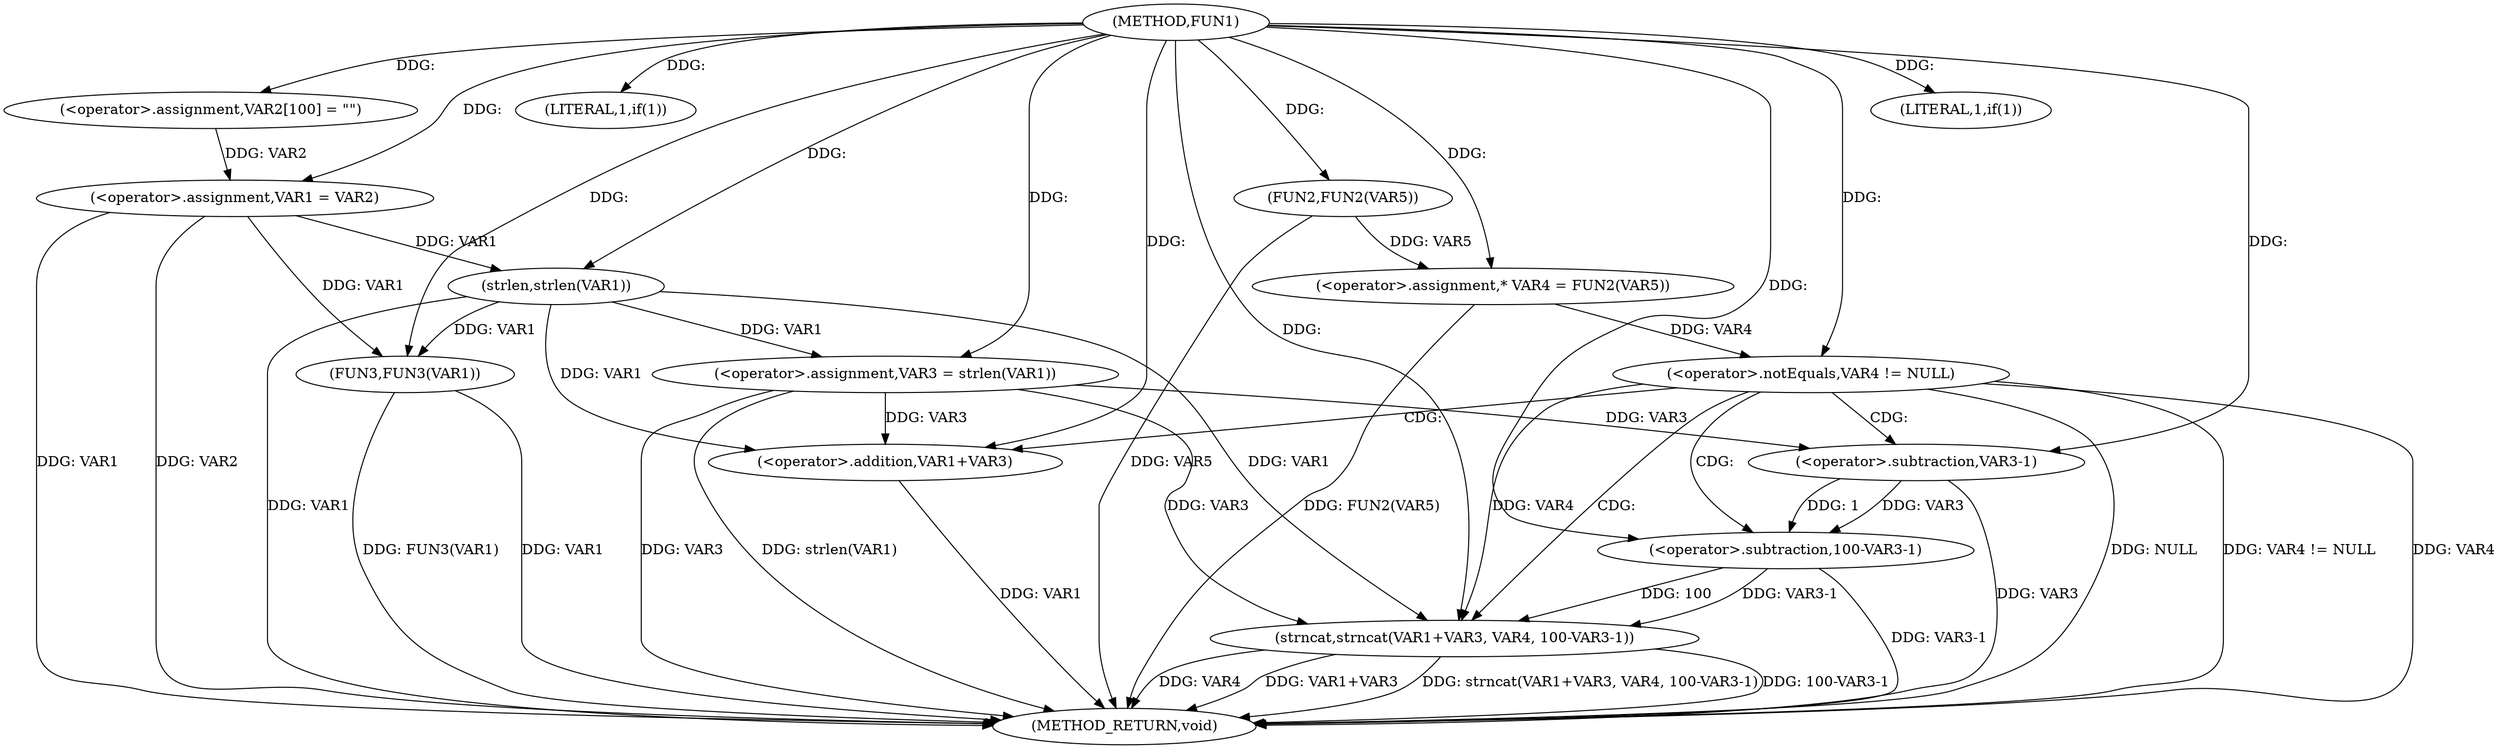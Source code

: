 digraph FUN1 {  
"1000100" [label = "(METHOD,FUN1)" ]
"1000144" [label = "(METHOD_RETURN,void)" ]
"1000104" [label = "(<operator>.assignment,VAR2[100] = \"\")" ]
"1000107" [label = "(<operator>.assignment,VAR1 = VAR2)" ]
"1000111" [label = "(LITERAL,1,if(1))" ]
"1000115" [label = "(<operator>.assignment,VAR3 = strlen(VAR1))" ]
"1000117" [label = "(strlen,strlen(VAR1))" ]
"1000120" [label = "(<operator>.assignment,* VAR4 = FUN2(VAR5))" ]
"1000122" [label = "(FUN2,FUN2(VAR5))" ]
"1000125" [label = "(<operator>.notEquals,VAR4 != NULL)" ]
"1000129" [label = "(strncat,strncat(VAR1+VAR3, VAR4, 100-VAR3-1))" ]
"1000130" [label = "(<operator>.addition,VAR1+VAR3)" ]
"1000134" [label = "(<operator>.subtraction,100-VAR3-1)" ]
"1000136" [label = "(<operator>.subtraction,VAR3-1)" ]
"1000140" [label = "(LITERAL,1,if(1))" ]
"1000142" [label = "(FUN3,FUN3(VAR1))" ]
  "1000115" -> "1000144"  [ label = "DDG: strlen(VAR1)"] 
  "1000142" -> "1000144"  [ label = "DDG: FUN3(VAR1)"] 
  "1000125" -> "1000144"  [ label = "DDG: VAR4 != NULL"] 
  "1000107" -> "1000144"  [ label = "DDG: VAR1"] 
  "1000122" -> "1000144"  [ label = "DDG: VAR5"] 
  "1000125" -> "1000144"  [ label = "DDG: NULL"] 
  "1000117" -> "1000144"  [ label = "DDG: VAR1"] 
  "1000129" -> "1000144"  [ label = "DDG: VAR4"] 
  "1000115" -> "1000144"  [ label = "DDG: VAR3"] 
  "1000130" -> "1000144"  [ label = "DDG: VAR1"] 
  "1000129" -> "1000144"  [ label = "DDG: VAR1+VAR3"] 
  "1000125" -> "1000144"  [ label = "DDG: VAR4"] 
  "1000129" -> "1000144"  [ label = "DDG: strncat(VAR1+VAR3, VAR4, 100-VAR3-1)"] 
  "1000129" -> "1000144"  [ label = "DDG: 100-VAR3-1"] 
  "1000142" -> "1000144"  [ label = "DDG: VAR1"] 
  "1000134" -> "1000144"  [ label = "DDG: VAR3-1"] 
  "1000120" -> "1000144"  [ label = "DDG: FUN2(VAR5)"] 
  "1000136" -> "1000144"  [ label = "DDG: VAR3"] 
  "1000107" -> "1000144"  [ label = "DDG: VAR2"] 
  "1000100" -> "1000104"  [ label = "DDG: "] 
  "1000104" -> "1000107"  [ label = "DDG: VAR2"] 
  "1000100" -> "1000107"  [ label = "DDG: "] 
  "1000100" -> "1000111"  [ label = "DDG: "] 
  "1000117" -> "1000115"  [ label = "DDG: VAR1"] 
  "1000100" -> "1000115"  [ label = "DDG: "] 
  "1000107" -> "1000117"  [ label = "DDG: VAR1"] 
  "1000100" -> "1000117"  [ label = "DDG: "] 
  "1000122" -> "1000120"  [ label = "DDG: VAR5"] 
  "1000100" -> "1000120"  [ label = "DDG: "] 
  "1000100" -> "1000122"  [ label = "DDG: "] 
  "1000120" -> "1000125"  [ label = "DDG: VAR4"] 
  "1000100" -> "1000125"  [ label = "DDG: "] 
  "1000117" -> "1000129"  [ label = "DDG: VAR1"] 
  "1000100" -> "1000129"  [ label = "DDG: "] 
  "1000115" -> "1000129"  [ label = "DDG: VAR3"] 
  "1000117" -> "1000130"  [ label = "DDG: VAR1"] 
  "1000100" -> "1000130"  [ label = "DDG: "] 
  "1000115" -> "1000130"  [ label = "DDG: VAR3"] 
  "1000125" -> "1000129"  [ label = "DDG: VAR4"] 
  "1000134" -> "1000129"  [ label = "DDG: 100"] 
  "1000134" -> "1000129"  [ label = "DDG: VAR3-1"] 
  "1000100" -> "1000134"  [ label = "DDG: "] 
  "1000136" -> "1000134"  [ label = "DDG: VAR3"] 
  "1000136" -> "1000134"  [ label = "DDG: 1"] 
  "1000100" -> "1000136"  [ label = "DDG: "] 
  "1000115" -> "1000136"  [ label = "DDG: VAR3"] 
  "1000100" -> "1000140"  [ label = "DDG: "] 
  "1000107" -> "1000142"  [ label = "DDG: VAR1"] 
  "1000117" -> "1000142"  [ label = "DDG: VAR1"] 
  "1000100" -> "1000142"  [ label = "DDG: "] 
  "1000125" -> "1000129"  [ label = "CDG: "] 
  "1000125" -> "1000130"  [ label = "CDG: "] 
  "1000125" -> "1000136"  [ label = "CDG: "] 
  "1000125" -> "1000134"  [ label = "CDG: "] 
}
